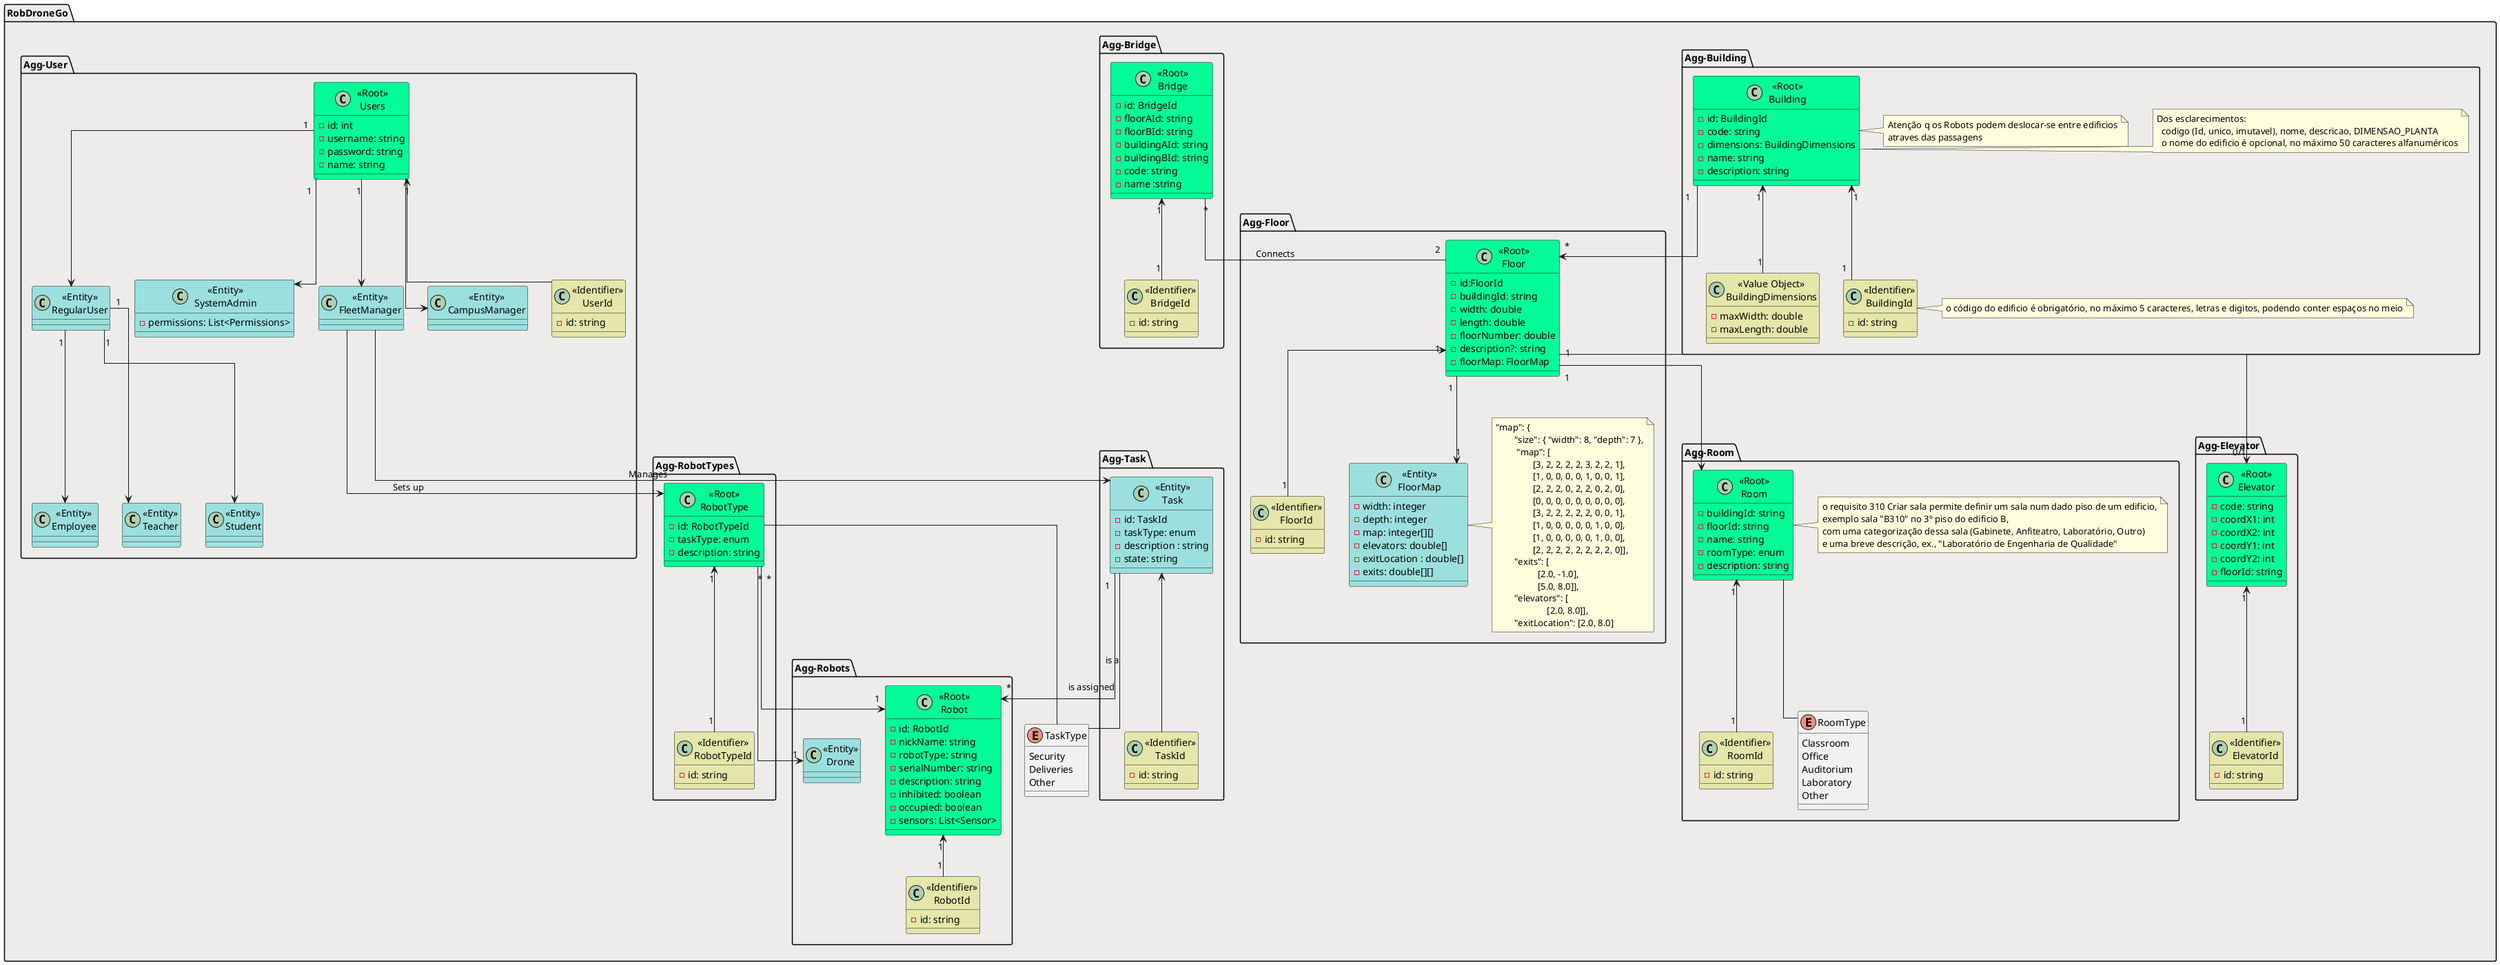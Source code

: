 @startuml RobDroneGo
'orto:
'left to right direction
top to bottom direction
skinparam linetype ortho
'skinparam linetype polyline

'#lightcyan
'#e4e6aa
'#9be0de
'#03fc98
'rose #e4e6aa



package "RobDroneGo" #edeceb {

/'
class "<<Root>> \nCampus" as Campus #03fc98{
    - nome: string
    - edificios: List<Edificio>
    - criarEdificio()
  }
'/

package "Agg-Building" {
  
  class "<<Root>>\nBuilding" as Building #03fc98{
    - id: BuildingId
    - code: string
    - dimensions: BuildingDimensions
    - name: string
    - description: string
}

  class "<<Identifier>>\nBuildingId" as BuildingId #e4e6aa{
    - id: string
  }

  note right of BuildingId
    o código do edificio é obrigatório, no máximo 5 caracteres, letras e digitos, podendo conter espaços no meio
  end note

  class "<<Value Object>>\nBuildingDimensions" as BuildingDimensions #e4e6aa{
    - maxWidth: double
    - maxLength: double
  }

  note right of Building
    Dos esclarecimentos:
      codigo (Id, unico, imutavel), nome, descricao, DIMENSAO_PLANTA
      o nome do edificio é opcional, no máximo 50 caracteres alfanuméricos
  end note

  note right of Building
    Atenção q os Robots podem deslocar-se entre edificios
    atraves das passagens
  end note
}

package "Agg-Floor" {

  class "<<Root>>\nFloor" as Floor #03fc98{
    - id:FloorId
    - buildingId: string
    - width: double
    - length: double
    - floorNumber: double
    - description?: string
    - floorMap: FloorMap
  }

  class "<<Identifier>>\nFloorId" as FloorId #e4e6aa{
    - id: string
  }

  class "<<Entity>>\nFloorMap" as FloorMap #9be0de{
    - width: integer
    - depth: integer
    - map: integer[][]
    - elevators: double[]
    - exitLocation : double[]
    - exits: double[][]
  }

  note right of FloorMap
    "map": {
            "size": { "width": 8, "depth": 7 },
             "map": [
                    [3, 2, 2, 2, 2, 3, 2, 2, 1],
                    [1, 0, 0, 0, 0, 1, 0, 0, 1],
                    [2, 2, 2, 0, 2, 2, 0, 2, 0],
                    [0, 0, 0, 0, 0, 0, 0, 0, 0],
                    [3, 2, 2, 2, 2, 2, 0, 0, 1],
                    [1, 0, 0, 0, 0, 0, 1, 0, 0],
                    [1, 0, 0, 0, 0, 0, 1, 0, 0],
                    [2, 2, 2, 2, 2, 2, 2, 2, 0]],
            "exits": [
                      [2.0, -1.0],
                      [5.0, 8.0]],
            "elevators": [
                          [2.0, 8.0]],
            "exitLocation": [2.0, 8.0]
  end note
  }

  package "Agg-Bridge" {
    class "<<Root>>\nBridge" as Bridge #03fc98{
      - id: BridgeId
      - floorAId: string
      - floorBId: string
      - buildingAId: string
      - buildingBId: string
      - code: string
      - name :string
  }

  class "<<Identifier>>\nBridgeId" as BridgeId #e4e6aa{
    - id: string
  }
}

package "Agg-Room" {

  class "<<Root>>\nRoom" as Room #03fc98{
    - buildingId: string
    - floorId: string
    - name: string
    - roomType: enum
    - description: string
  }

  class "<<Identifier>>\nRoomId" as RoomId #e4e6aa{
    - id: string
  }

  note right of Room
    o requisito 310 Criar sala permite definir um sala num dado piso de um edificio,
    exemplo sala "B310" no 3º piso do edificio B,
    com uma categorização dessa sala (Gabinete, Anfiteatro, Laboratório, Outro)
    e uma breve descrição, ex., "Laboratório de Engenharia de Qualidade"
  end note

  enum RoomType{
    Classroom
    Office
    Auditorium
    Laboratory
    Other
  }
}

package "Agg-RobotTypes" {
  class "<<Root>>\nRobotType" as RobotType #03fc98{
   - id: RobotTypeId
   - taskType: enum
   -description: string
  }

  class "<<Identifier>>\nRobotTypeId" as RobotTypeId #e4e6aa{
   - id: string
  }

}

package "Agg-Robots" {

  class "<<Root>>\nRobot" as Robot #03fc98{
    - id: RobotId
    - nickName: string
    - robotType: string
    - serialNumber: string
    - description: string
    - inhibited: boolean
    - occupied: boolean
    - sensors: List<Sensor>
  }

  class "<<Entity>>\nDrone" as Drone #9be0de{
  }

  class "<<Identifier>>\nRobotId" as RobotId #e4e6aa{
    - id: string
  }
 }


 enum TaskType{
  Security
  Deliveries
  Other
 }

package "Agg-Task" {
  class "<<Entity>>\nTask" as Task #9be0de{
    - id: TaskId
    - taskType: enum
    - description : string
    - state: string
  }

  /' class "<<Entity>>\nTaskVigilancia" as TaskVigilancia #9be0de{
    - descricao: string
    - estado: string
  }

  class "<<Entity>>\nTaskEntrega" as TaskEntrega #9be0de{
    - descricao: string
    - estado: string
  }
  '/
  class "<<Identifier>>\nTaskId" as TaskId #e4e6aa{
    - id: string
  }
}


package "Agg-User" {
  class "<<Root>>\nUsers" as User #03fc98{
    - id: int
    - username: string
    - password: string
    - name: string
    '- role
  }

   class "<<Entity>>\nRegularUser" as RegularUser #9be0de{
    ' - id: int
    ' - name: string
   }

   'class "<<Entity>>\nAutorizacao" as Autorizacao #9be0de{
   '  - tipo: string
   '}

   class "<<Entity>>\nSystemAdmin" as SystemAdmin #9be0de{
    '- id: int
    '- name: string
    - permissions: List<Permissions>
   }

   class "<<Entity>>\nFleetManager" as FleetManager #9be0de{
    '- id: int
    '- name: string
   }

   class "<<Entity>>\nCampusManager" as CampusManager #9be0de{
    '- id: int
    '- name: string
   }

   class "<<Entity>>\nStudent" as Student #9be0de{
    '- id: int
    '- name: string
    '- course: string
    '- year: int
   }

   class "<<Entity>>\nEmployee" as Employee #9be0de{
    '- id: int
    '- name: string
    '- role: string
   }

   class "<<Entity>>\nTeacher" as Teacher #9be0de{
    '- id: int
    '- name: string
    '- role: string
   }

   class "<<Identifier>>\nUserId" as UserId #e4e6aa{
    - id: string
   }
}

package "Agg-Elevator" {
  class "<<Root>>\nElevator" as Elevator #03fc98{
    - code: string
    - coordX1: int
    - coordX2: int
    - coordY1: int
    - coordY2: int
    - floorId: string
 }

  class "<<Identifier>>\nElevatorId" as ElevatorId #e4e6aa{
    - id: string
  }

}

  'class "<<Entity>>\nPercurso" as Percurso #9be0de{
    '- id: int
    '- descricao: string
  '}


  'class "<<Value Object>>\nCoordenadas" as Coordenadas #e4e6aa{
    '- latitude: double
    '- longitude: double
  '}




  Building "1" --> "*" Floor
  Building "1" <-- "1" BuildingId
  Building "1" <-- "1" BuildingDimensions

  Elevator "1" <-- "1" ElevatorId
  'Campus "1" o-- "*" Building : Contem
  'Building "1" *-- "*" Robot : Contem

  Floor "1" <-- "1" FloorId
  Floor "1" --> "*" Room
  Floor "1" --> "1" FloorMap
  Floor "1" --> "0/1" Elevator

  'Floor "1" *-- "*" Porta : Contem

  Bridge "*" -- "2" Floor : Connects
  Bridge "1" <-- "1" BridgeId
  'Bridge "1"--> "1"Coordenadas

  Room "1" <-- "1" RoomId
  Room -- RoomType
  'Room "1" *-- "1" DimensoesRoom : Tem


  'Task "1" --> "*"TarefaEntrega
  'Task "1" --> "*"TarefaVigilancia
  Task "1"--> "*" Robot : is assigned
  Task -- TaskType: is a
  Task <-- TaskId
  'Tarefa "1"--> "1"Percurso : Tem
  'Tarefa --> RegularUser : É criada

  'Robot "1" --> "1" Coordenadas : Tem

  'RegularUser --> Autorizacao : Tem

  RobotType "*" --> "1" Robot
  RobotType "*" --> "1" Drone
  RobotType "1" <-- "1" RobotTypeId
  RobotType -- TaskType


  Robot "1" <-- "1" RobotId
  FleetManager --> RobotType :Sets up
  FleetManager --> Task : Manages
  'CampusManager --> FloorMap :Gere
  'CampusManager --> Percurso :Gere
  'CampusManager "1" --> "*"Percurso: Gere

  User "1"--> RegularUser
  User "1"--> FleetManager
  User "1"--> CampusManager
  User "1"--> SystemAdmin
  RegularUser "1"--> Student
  RegularUser "1"--> Teacher
  RegularUser "1"--> Employee
  User <-- UserId
  'SystemAdmin "1"-- "*" User : Gere
}

@enduml
